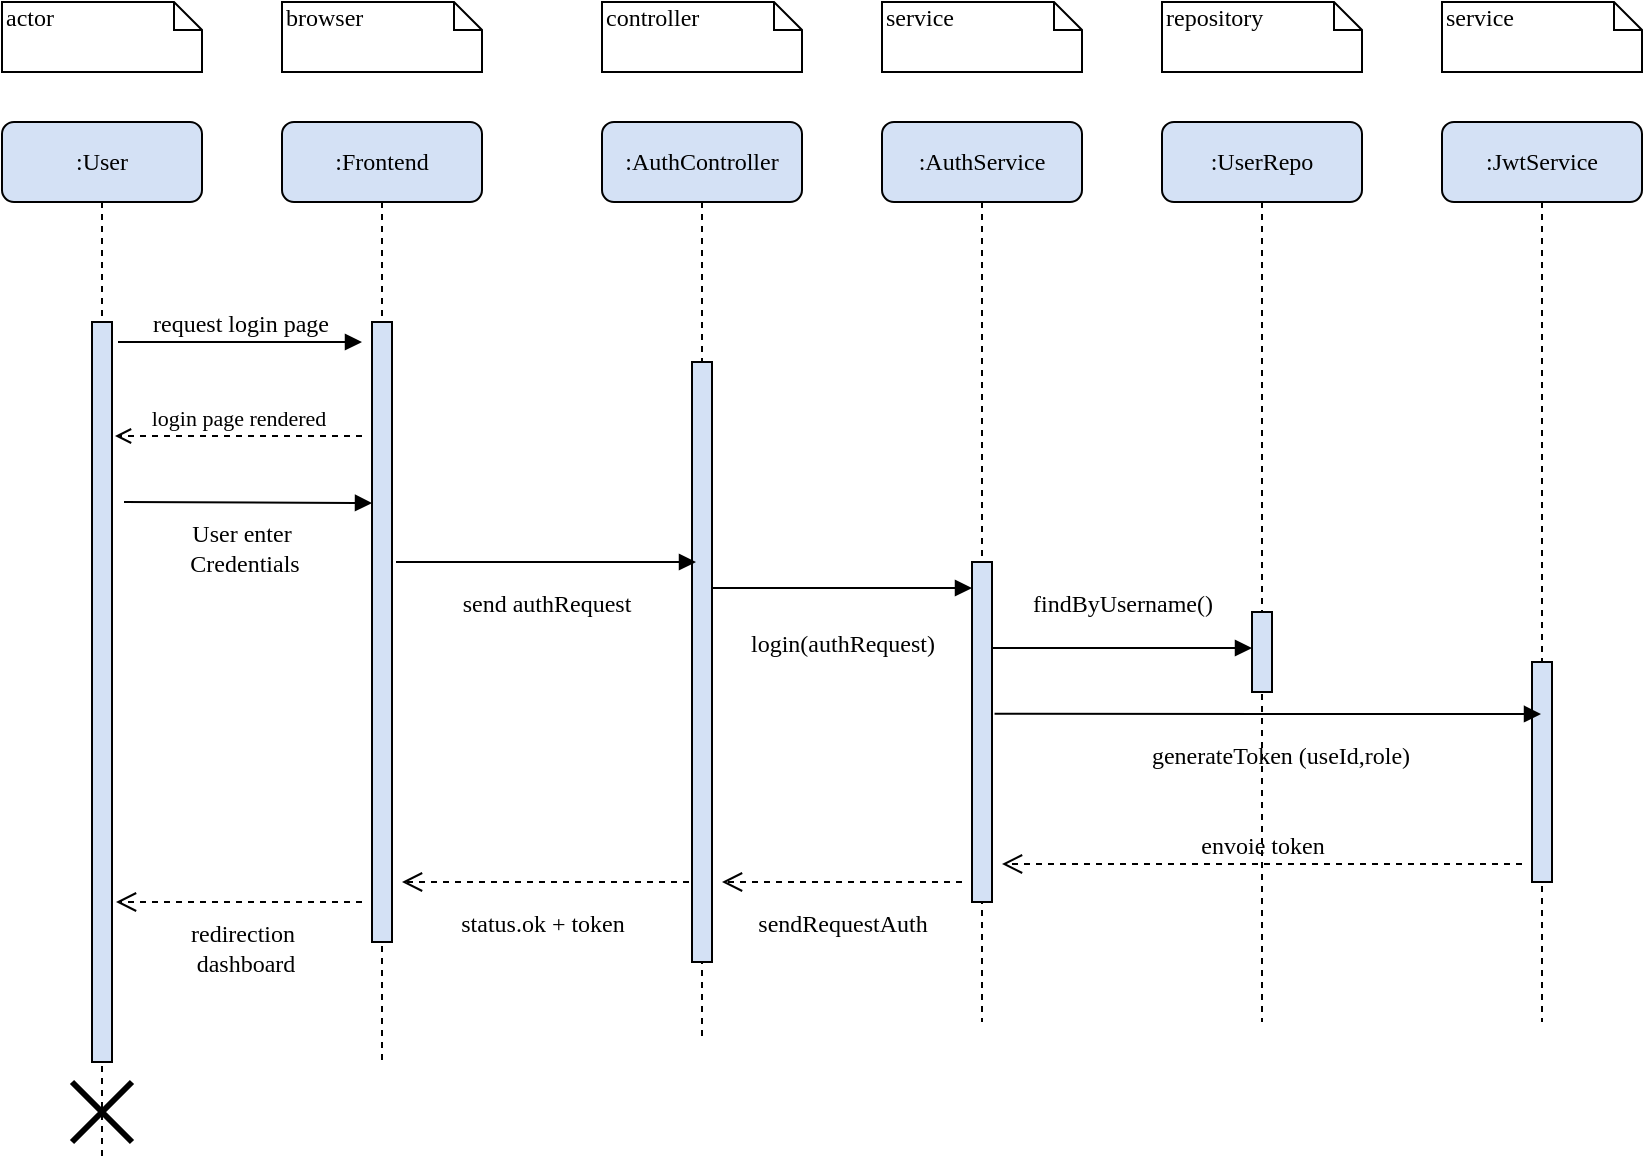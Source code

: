 <mxfile version="22.1.11" type="github">
  <diagram name="Page-1" id="13e1069c-82ec-6db2-03f1-153e76fe0fe0">
    <mxGraphModel dx="1348" dy="739" grid="1" gridSize="10" guides="1" tooltips="1" connect="1" arrows="1" fold="1" page="1" pageScale="1" pageWidth="1100" pageHeight="850" background="none" math="0" shadow="0">
      <root>
        <mxCell id="0" />
        <mxCell id="1" parent="0" />
        <mxCell id="7baba1c4bc27f4b0-2" value=":Frontend" style="shape=umlLifeline;perimeter=lifelinePerimeter;whiteSpace=wrap;html=1;container=1;collapsible=0;recursiveResize=0;outlineConnect=0;rounded=1;shadow=0;comic=0;labelBackgroundColor=none;strokeWidth=1;fontFamily=Verdana;fontSize=12;align=center;fillColor=#D4E1F5;" parent="1" vertex="1">
          <mxGeometry x="240" y="80" width="100" height="470" as="geometry" />
        </mxCell>
        <mxCell id="7baba1c4bc27f4b0-10" value="" style="html=1;points=[];perimeter=orthogonalPerimeter;rounded=0;shadow=0;comic=0;labelBackgroundColor=none;strokeWidth=1;fontFamily=Verdana;fontSize=12;align=center;fillColor=#D4E1F5;" parent="7baba1c4bc27f4b0-2" vertex="1">
          <mxGeometry x="45" y="100" width="10" height="310" as="geometry" />
        </mxCell>
        <mxCell id="CY3SNnEuFbN-5DLH5aWB-10" value="status.ok + token" style="html=1;verticalAlign=bottom;endArrow=open;dashed=1;endSize=8;labelBackgroundColor=none;fontFamily=Verdana;fontSize=12;" parent="7baba1c4bc27f4b0-2" source="7baba1c4bc27f4b0-3" edge="1">
          <mxGeometry x="0.064" y="30" relative="1" as="geometry">
            <mxPoint x="60" y="380" as="targetPoint" />
            <mxPoint x="180" y="380" as="sourcePoint" />
            <mxPoint as="offset" />
          </mxGeometry>
        </mxCell>
        <mxCell id="CY3SNnEuFbN-5DLH5aWB-14" value="redirection&lt;br&gt;&amp;nbsp;dashboard" style="html=1;verticalAlign=bottom;endArrow=open;dashed=1;endSize=8;labelBackgroundColor=none;fontFamily=Verdana;fontSize=12;" parent="7baba1c4bc27f4b0-2" edge="1">
          <mxGeometry x="-0.024" y="40" relative="1" as="geometry">
            <mxPoint x="-83" y="390" as="targetPoint" />
            <mxPoint x="40" y="390" as="sourcePoint" />
            <mxPoint as="offset" />
          </mxGeometry>
        </mxCell>
        <mxCell id="7baba1c4bc27f4b0-3" value=":AuthController" style="shape=umlLifeline;perimeter=lifelinePerimeter;whiteSpace=wrap;html=1;container=1;collapsible=0;recursiveResize=0;outlineConnect=0;rounded=1;shadow=0;comic=0;labelBackgroundColor=none;strokeWidth=1;fontFamily=Verdana;fontSize=12;align=center;fillColor=#D4E1F5;" parent="1" vertex="1">
          <mxGeometry x="400" y="80" width="100" height="460" as="geometry" />
        </mxCell>
        <mxCell id="7baba1c4bc27f4b0-13" value="" style="html=1;points=[];perimeter=orthogonalPerimeter;rounded=0;shadow=0;comic=0;labelBackgroundColor=none;strokeWidth=1;fontFamily=Verdana;fontSize=12;align=center;fillColor=#D4E1F5;" parent="7baba1c4bc27f4b0-3" vertex="1">
          <mxGeometry x="45" y="120" width="10" height="300" as="geometry" />
        </mxCell>
        <mxCell id="7baba1c4bc27f4b0-4" value=":AuthService" style="shape=umlLifeline;perimeter=lifelinePerimeter;whiteSpace=wrap;html=1;container=1;collapsible=0;recursiveResize=0;outlineConnect=0;rounded=1;shadow=0;comic=0;labelBackgroundColor=none;strokeWidth=1;fontFamily=Verdana;fontSize=12;align=center;fillColor=#D4E1F5;" parent="1" vertex="1">
          <mxGeometry x="540" y="80" width="100" height="450" as="geometry" />
        </mxCell>
        <mxCell id="7baba1c4bc27f4b0-5" value=":UserRepo" style="shape=umlLifeline;perimeter=lifelinePerimeter;whiteSpace=wrap;html=1;container=1;collapsible=0;recursiveResize=0;outlineConnect=0;rounded=1;shadow=0;comic=0;labelBackgroundColor=none;strokeWidth=1;fontFamily=Verdana;fontSize=12;align=center;fillColor=#D4E1F5;" parent="1" vertex="1">
          <mxGeometry x="680" y="80" width="100" height="450" as="geometry" />
        </mxCell>
        <mxCell id="7baba1c4bc27f4b0-19" value="" style="html=1;points=[];perimeter=orthogonalPerimeter;rounded=0;shadow=0;comic=0;labelBackgroundColor=none;strokeWidth=1;fontFamily=Verdana;fontSize=12;align=center;fillColor=#D4E1F5;" parent="7baba1c4bc27f4b0-5" vertex="1">
          <mxGeometry x="45" y="245" width="10" height="40" as="geometry" />
        </mxCell>
        <mxCell id="7baba1c4bc27f4b0-6" value=":JwtService" style="shape=umlLifeline;perimeter=lifelinePerimeter;whiteSpace=wrap;html=1;container=1;collapsible=0;recursiveResize=0;outlineConnect=0;rounded=1;shadow=0;comic=0;labelBackgroundColor=none;strokeWidth=1;fontFamily=Verdana;fontSize=12;align=center;fillColor=#D4E1F5;" parent="1" vertex="1">
          <mxGeometry x="820" y="80" width="100" height="450" as="geometry" />
        </mxCell>
        <mxCell id="CY3SNnEuFbN-5DLH5aWB-7" value="" style="html=1;points=[];perimeter=orthogonalPerimeter;rounded=0;shadow=0;comic=0;labelBackgroundColor=none;strokeWidth=1;fontFamily=Verdana;fontSize=12;align=center;fillColor=#D4E1F5;" parent="7baba1c4bc27f4b0-6" vertex="1">
          <mxGeometry x="45" y="270" width="10" height="110" as="geometry" />
        </mxCell>
        <mxCell id="7baba1c4bc27f4b0-8" value=":User" style="shape=umlLifeline;perimeter=lifelinePerimeter;whiteSpace=wrap;html=1;container=1;collapsible=0;recursiveResize=0;outlineConnect=0;rounded=1;shadow=0;comic=0;labelBackgroundColor=none;strokeWidth=1;fontFamily=Verdana;fontSize=12;align=center;fillColor=#D4E1F5;" parent="1" vertex="1">
          <mxGeometry x="100" y="80" width="100" height="520" as="geometry" />
        </mxCell>
        <mxCell id="7baba1c4bc27f4b0-9" value="" style="html=1;points=[];perimeter=orthogonalPerimeter;rounded=0;shadow=0;comic=0;labelBackgroundColor=none;strokeWidth=1;fontFamily=Verdana;fontSize=12;align=center;fillColor=#D4E1F5;" parent="7baba1c4bc27f4b0-8" vertex="1">
          <mxGeometry x="45" y="100" width="10" height="370" as="geometry" />
        </mxCell>
        <mxCell id="CY3SNnEuFbN-5DLH5aWB-2" value="User enter&amp;nbsp;&lt;br&gt;Credentials" style="html=1;verticalAlign=bottom;endArrow=block;entryX=-0.053;entryY=0.049;labelBackgroundColor=none;fontFamily=Verdana;fontSize=12;edgeStyle=elbowEdgeStyle;elbow=vertical;entryDx=0;entryDy=0;entryPerimeter=0;" parent="7baba1c4bc27f4b0-8" edge="1">
          <mxGeometry x="-0.04" y="-39" relative="1" as="geometry">
            <mxPoint x="61" y="190" as="sourcePoint" />
            <mxPoint x="185" y="191" as="targetPoint" />
            <mxPoint as="offset" />
          </mxGeometry>
        </mxCell>
        <mxCell id="AqSRrWF4Oe-zVU10NFuZ-1" value="" style="shape=umlDestroy;whiteSpace=wrap;html=1;strokeWidth=3;targetShapes=umlLifeline;" parent="7baba1c4bc27f4b0-8" vertex="1">
          <mxGeometry x="35" y="480" width="30" height="30" as="geometry" />
        </mxCell>
        <mxCell id="7baba1c4bc27f4b0-16" value="" style="html=1;points=[];perimeter=orthogonalPerimeter;rounded=0;shadow=0;comic=0;labelBackgroundColor=none;strokeWidth=1;fontFamily=Verdana;fontSize=12;align=center;fillColor=#D4E1F5;" parent="1" vertex="1">
          <mxGeometry x="585" y="300" width="10" height="170" as="geometry" />
        </mxCell>
        <mxCell id="7baba1c4bc27f4b0-17" value="login(authRequest)" style="html=1;verticalAlign=bottom;endArrow=block;labelBackgroundColor=none;fontFamily=Verdana;fontSize=12;edgeStyle=elbowEdgeStyle;elbow=vertical;" parent="1" edge="1">
          <mxGeometry y="-37" relative="1" as="geometry">
            <mxPoint x="455" y="313" as="sourcePoint" />
            <Array as="points">
              <mxPoint x="460" y="313" />
            </Array>
            <mxPoint x="585" y="313" as="targetPoint" />
            <mxPoint as="offset" />
          </mxGeometry>
        </mxCell>
        <mxCell id="7baba1c4bc27f4b0-20" value="findByUsername()" style="html=1;verticalAlign=bottom;endArrow=block;entryX=0;entryY=0;labelBackgroundColor=none;fontFamily=Verdana;fontSize=12;edgeStyle=elbowEdgeStyle;elbow=vertical;" parent="1" edge="1">
          <mxGeometry y="13" relative="1" as="geometry">
            <mxPoint x="595" y="343" as="sourcePoint" />
            <mxPoint x="725" y="343" as="targetPoint" />
            <mxPoint as="offset" />
          </mxGeometry>
        </mxCell>
        <mxCell id="7baba1c4bc27f4b0-11" value="request login page" style="html=1;verticalAlign=bottom;endArrow=block;labelBackgroundColor=none;fontFamily=Verdana;fontSize=12;edgeStyle=elbowEdgeStyle;elbow=vertical;" parent="1" edge="1">
          <mxGeometry x="0.003" relative="1" as="geometry">
            <mxPoint x="158" y="190" as="sourcePoint" />
            <mxPoint x="280" y="190" as="targetPoint" />
            <mxPoint as="offset" />
          </mxGeometry>
        </mxCell>
        <mxCell id="7baba1c4bc27f4b0-40" value="actor" style="shape=note;whiteSpace=wrap;html=1;size=14;verticalAlign=top;align=left;spacingTop=-6;rounded=0;shadow=0;comic=0;labelBackgroundColor=none;strokeWidth=1;fontFamily=Verdana;fontSize=12" parent="1" vertex="1">
          <mxGeometry x="100" y="20" width="100" height="35" as="geometry" />
        </mxCell>
        <mxCell id="7baba1c4bc27f4b0-41" value="browser" style="shape=note;whiteSpace=wrap;html=1;size=14;verticalAlign=top;align=left;spacingTop=-6;rounded=0;shadow=0;comic=0;labelBackgroundColor=none;strokeWidth=1;fontFamily=Verdana;fontSize=12" parent="1" vertex="1">
          <mxGeometry x="240" y="20" width="100" height="35" as="geometry" />
        </mxCell>
        <mxCell id="7baba1c4bc27f4b0-42" value="controller" style="shape=note;whiteSpace=wrap;html=1;size=14;verticalAlign=top;align=left;spacingTop=-6;rounded=0;shadow=0;comic=0;labelBackgroundColor=none;strokeWidth=1;fontFamily=Verdana;fontSize=12" parent="1" vertex="1">
          <mxGeometry x="400" y="20" width="100" height="35" as="geometry" />
        </mxCell>
        <mxCell id="7baba1c4bc27f4b0-43" value="service" style="shape=note;whiteSpace=wrap;html=1;size=14;verticalAlign=top;align=left;spacingTop=-6;rounded=0;shadow=0;comic=0;labelBackgroundColor=none;strokeWidth=1;fontFamily=Verdana;fontSize=12" parent="1" vertex="1">
          <mxGeometry x="540" y="20" width="100" height="35" as="geometry" />
        </mxCell>
        <mxCell id="7baba1c4bc27f4b0-44" value="repository" style="shape=note;whiteSpace=wrap;html=1;size=14;verticalAlign=top;align=left;spacingTop=-6;rounded=0;shadow=0;comic=0;labelBackgroundColor=none;strokeWidth=1;fontFamily=Verdana;fontSize=12" parent="1" vertex="1">
          <mxGeometry x="680" y="20" width="100" height="35" as="geometry" />
        </mxCell>
        <mxCell id="7baba1c4bc27f4b0-45" value="service" style="shape=note;whiteSpace=wrap;html=1;size=14;verticalAlign=top;align=left;spacingTop=-6;rounded=0;shadow=0;comic=0;labelBackgroundColor=none;strokeWidth=1;fontFamily=Verdana;fontSize=12" parent="1" vertex="1">
          <mxGeometry x="820" y="20" width="100" height="35" as="geometry" />
        </mxCell>
        <mxCell id="CY3SNnEuFbN-5DLH5aWB-1" value="&lt;font style=&quot;font-size: 11px;&quot;&gt;login page rendered&lt;/font&gt;" style="html=1;verticalAlign=bottom;endArrow=open;labelBackgroundColor=none;fontFamily=Verdana;fontSize=12;edgeStyle=elbowEdgeStyle;elbow=vertical;endFill=0;dashed=1;" parent="1" edge="1">
          <mxGeometry relative="1" as="geometry">
            <mxPoint x="280" y="237" as="sourcePoint" />
            <mxPoint x="156.5" y="237" as="targetPoint" />
          </mxGeometry>
        </mxCell>
        <mxCell id="CY3SNnEuFbN-5DLH5aWB-3" value="send authRequest" style="html=1;verticalAlign=bottom;endArrow=block;entryX=0;entryY=0;labelBackgroundColor=none;fontFamily=Verdana;fontSize=12;edgeStyle=elbowEdgeStyle;elbow=vertical;" parent="1" edge="1">
          <mxGeometry y="-30" relative="1" as="geometry">
            <mxPoint x="297" y="300" as="sourcePoint" />
            <mxPoint x="447" y="300" as="targetPoint" />
            <mxPoint as="offset" />
          </mxGeometry>
        </mxCell>
        <mxCell id="CY3SNnEuFbN-5DLH5aWB-8" value="envoie token" style="html=1;verticalAlign=bottom;endArrow=open;dashed=1;endSize=8;labelBackgroundColor=none;fontFamily=Verdana;fontSize=12;" parent="1" edge="1">
          <mxGeometry relative="1" as="geometry">
            <mxPoint x="600" y="451" as="targetPoint" />
            <mxPoint x="860" y="451" as="sourcePoint" />
          </mxGeometry>
        </mxCell>
        <mxCell id="CY3SNnEuFbN-5DLH5aWB-9" value="sendRequestAuth" style="html=1;verticalAlign=bottom;endArrow=open;dashed=1;endSize=8;labelBackgroundColor=none;fontFamily=Verdana;fontSize=12;" parent="1" edge="1">
          <mxGeometry y="30" relative="1" as="geometry">
            <mxPoint x="460" y="460" as="targetPoint" />
            <mxPoint x="580" y="460" as="sourcePoint" />
            <mxPoint as="offset" />
          </mxGeometry>
        </mxCell>
        <mxCell id="CY3SNnEuFbN-5DLH5aWB-5" value="generateToken (useId,role)" style="html=1;verticalAlign=bottom;endArrow=block;labelBackgroundColor=none;fontFamily=Verdana;fontSize=12;edgeStyle=elbowEdgeStyle;elbow=vertical;exitX=1.128;exitY=0.664;exitDx=0;exitDy=0;exitPerimeter=0;" parent="1" edge="1">
          <mxGeometry x="0.043" y="-30" relative="1" as="geometry">
            <mxPoint x="596.28" y="375.88" as="sourcePoint" />
            <mxPoint x="869.5" y="376" as="targetPoint" />
            <mxPoint as="offset" />
          </mxGeometry>
        </mxCell>
      </root>
    </mxGraphModel>
  </diagram>
</mxfile>
